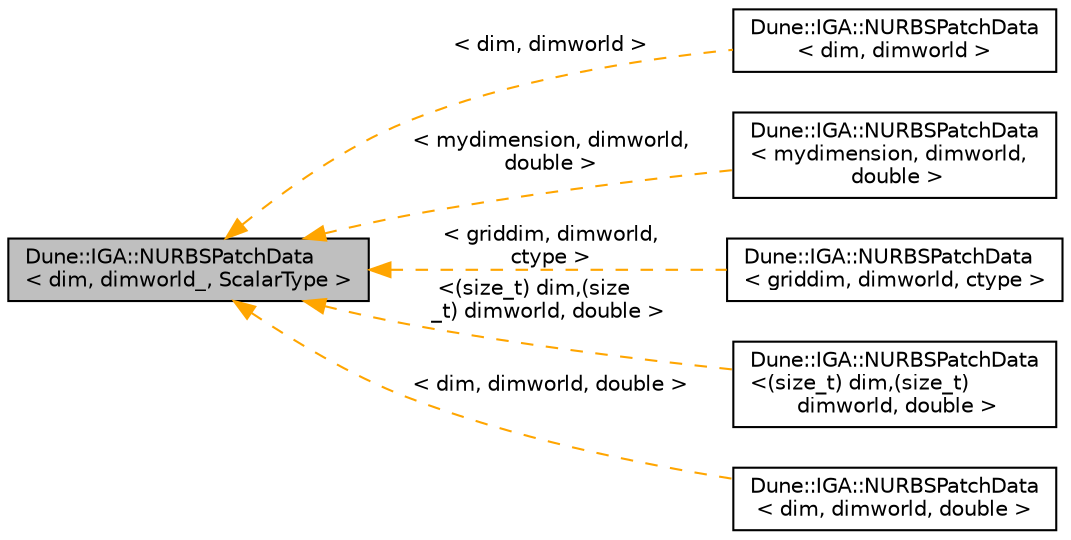 digraph "Dune::IGA::NURBSPatchData&lt; dim, dimworld_, ScalarType &gt;"
{
 // LATEX_PDF_SIZE
  edge [fontname="Helvetica",fontsize="10",labelfontname="Helvetica",labelfontsize="10"];
  node [fontname="Helvetica",fontsize="10",shape=record];
  rankdir="LR";
  Node1 [label="Dune::IGA::NURBSPatchData\l\< dim, dimworld_, ScalarType \>",height=0.2,width=0.4,color="black", fillcolor="grey75", style="filled", fontcolor="black",tooltip="class that holds all data regarding the NURBS structure"];
  Node1 -> Node2 [dir="back",color="orange",fontsize="10",style="dashed",label=" \< dim, dimworld \>" ,fontname="Helvetica"];
  Node2 [label="Dune::IGA::NURBSPatchData\l\< dim, dimworld \>",height=0.2,width=0.4,color="black", fillcolor="white", style="filled",URL="$db/d51/a01144.html",tooltip=" "];
  Node1 -> Node3 [dir="back",color="orange",fontsize="10",style="dashed",label=" \< mydimension, dimworld,\l double \>" ,fontname="Helvetica"];
  Node3 [label="Dune::IGA::NURBSPatchData\l\< mydimension, dimworld,\l double \>",height=0.2,width=0.4,color="black", fillcolor="white", style="filled",URL="$db/d51/a01144.html",tooltip=" "];
  Node1 -> Node4 [dir="back",color="orange",fontsize="10",style="dashed",label=" \< griddim, dimworld,\l ctype \>" ,fontname="Helvetica"];
  Node4 [label="Dune::IGA::NURBSPatchData\l\< griddim, dimworld, ctype \>",height=0.2,width=0.4,color="black", fillcolor="white", style="filled",URL="$db/d51/a01144.html",tooltip=" "];
  Node1 -> Node5 [dir="back",color="orange",fontsize="10",style="dashed",label=" \<(size_t) dim,(size\l_t) dimworld, double \>" ,fontname="Helvetica"];
  Node5 [label="Dune::IGA::NURBSPatchData\l\<(size_t) dim,(size_t)\l dimworld, double \>",height=0.2,width=0.4,color="black", fillcolor="white", style="filled",URL="$db/d51/a01144.html",tooltip=" "];
  Node1 -> Node6 [dir="back",color="orange",fontsize="10",style="dashed",label=" \< dim, dimworld, double \>" ,fontname="Helvetica"];
  Node6 [label="Dune::IGA::NURBSPatchData\l\< dim, dimworld, double \>",height=0.2,width=0.4,color="black", fillcolor="white", style="filled",URL="$db/d51/a01144.html",tooltip=" "];
}
